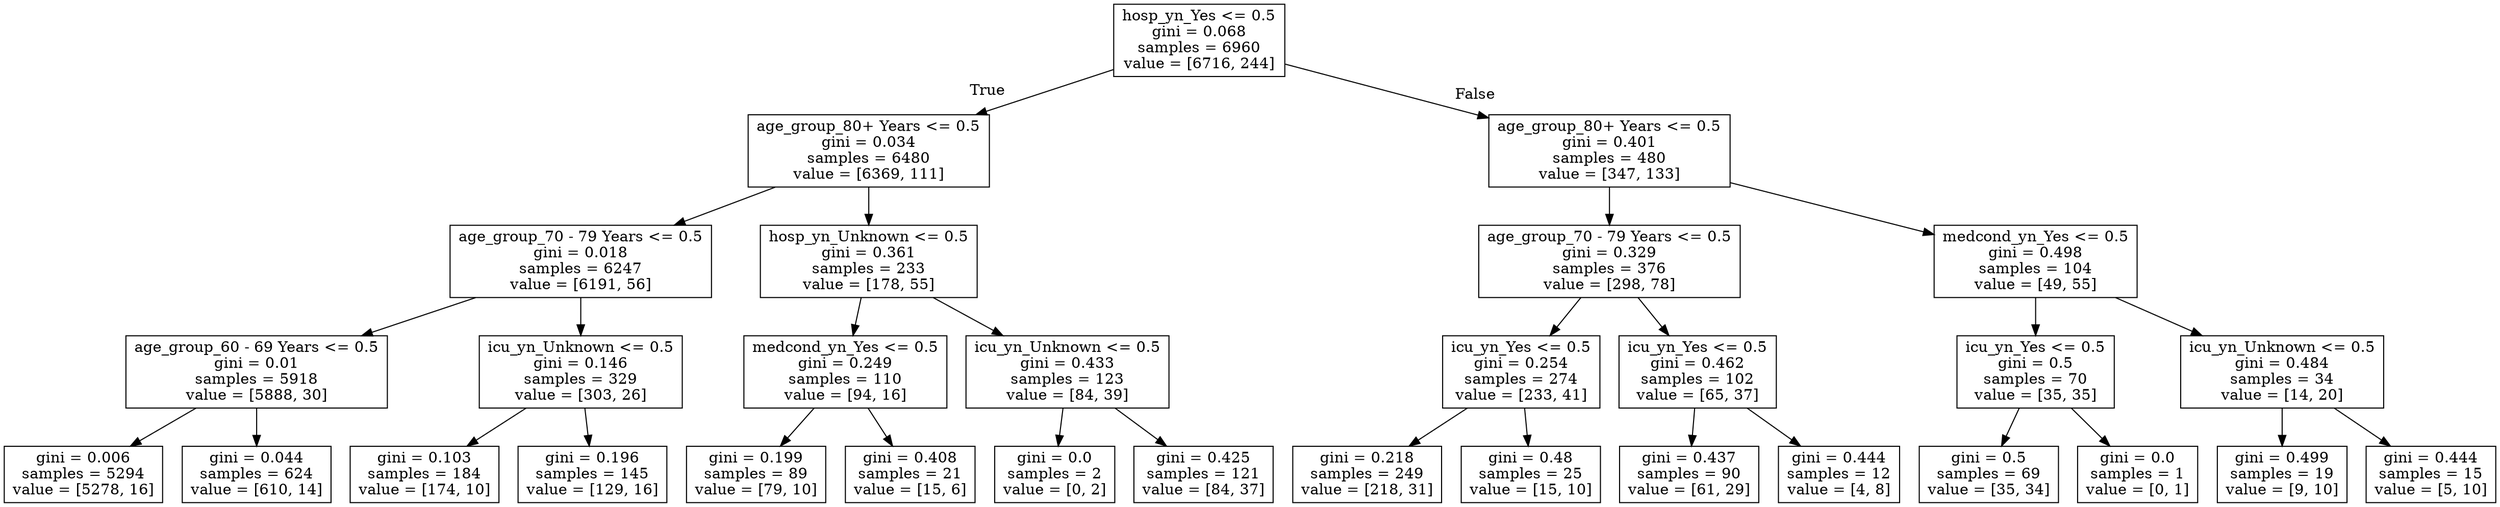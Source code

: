 digraph Tree {
node [shape=box] ;
0 [label="hosp_yn_Yes <= 0.5\ngini = 0.068\nsamples = 6960\nvalue = [6716, 244]"] ;
1 [label="age_group_80+ Years <= 0.5\ngini = 0.034\nsamples = 6480\nvalue = [6369, 111]"] ;
0 -> 1 [labeldistance=2.5, labelangle=45, headlabel="True"] ;
2 [label="age_group_70 - 79 Years <= 0.5\ngini = 0.018\nsamples = 6247\nvalue = [6191, 56]"] ;
1 -> 2 ;
3 [label="age_group_60 - 69 Years <= 0.5\ngini = 0.01\nsamples = 5918\nvalue = [5888, 30]"] ;
2 -> 3 ;
4 [label="gini = 0.006\nsamples = 5294\nvalue = [5278, 16]"] ;
3 -> 4 ;
5 [label="gini = 0.044\nsamples = 624\nvalue = [610, 14]"] ;
3 -> 5 ;
6 [label="icu_yn_Unknown <= 0.5\ngini = 0.146\nsamples = 329\nvalue = [303, 26]"] ;
2 -> 6 ;
7 [label="gini = 0.103\nsamples = 184\nvalue = [174, 10]"] ;
6 -> 7 ;
8 [label="gini = 0.196\nsamples = 145\nvalue = [129, 16]"] ;
6 -> 8 ;
9 [label="hosp_yn_Unknown <= 0.5\ngini = 0.361\nsamples = 233\nvalue = [178, 55]"] ;
1 -> 9 ;
10 [label="medcond_yn_Yes <= 0.5\ngini = 0.249\nsamples = 110\nvalue = [94, 16]"] ;
9 -> 10 ;
11 [label="gini = 0.199\nsamples = 89\nvalue = [79, 10]"] ;
10 -> 11 ;
12 [label="gini = 0.408\nsamples = 21\nvalue = [15, 6]"] ;
10 -> 12 ;
13 [label="icu_yn_Unknown <= 0.5\ngini = 0.433\nsamples = 123\nvalue = [84, 39]"] ;
9 -> 13 ;
14 [label="gini = 0.0\nsamples = 2\nvalue = [0, 2]"] ;
13 -> 14 ;
15 [label="gini = 0.425\nsamples = 121\nvalue = [84, 37]"] ;
13 -> 15 ;
16 [label="age_group_80+ Years <= 0.5\ngini = 0.401\nsamples = 480\nvalue = [347, 133]"] ;
0 -> 16 [labeldistance=2.5, labelangle=-45, headlabel="False"] ;
17 [label="age_group_70 - 79 Years <= 0.5\ngini = 0.329\nsamples = 376\nvalue = [298, 78]"] ;
16 -> 17 ;
18 [label="icu_yn_Yes <= 0.5\ngini = 0.254\nsamples = 274\nvalue = [233, 41]"] ;
17 -> 18 ;
19 [label="gini = 0.218\nsamples = 249\nvalue = [218, 31]"] ;
18 -> 19 ;
20 [label="gini = 0.48\nsamples = 25\nvalue = [15, 10]"] ;
18 -> 20 ;
21 [label="icu_yn_Yes <= 0.5\ngini = 0.462\nsamples = 102\nvalue = [65, 37]"] ;
17 -> 21 ;
22 [label="gini = 0.437\nsamples = 90\nvalue = [61, 29]"] ;
21 -> 22 ;
23 [label="gini = 0.444\nsamples = 12\nvalue = [4, 8]"] ;
21 -> 23 ;
24 [label="medcond_yn_Yes <= 0.5\ngini = 0.498\nsamples = 104\nvalue = [49, 55]"] ;
16 -> 24 ;
25 [label="icu_yn_Yes <= 0.5\ngini = 0.5\nsamples = 70\nvalue = [35, 35]"] ;
24 -> 25 ;
26 [label="gini = 0.5\nsamples = 69\nvalue = [35, 34]"] ;
25 -> 26 ;
27 [label="gini = 0.0\nsamples = 1\nvalue = [0, 1]"] ;
25 -> 27 ;
28 [label="icu_yn_Unknown <= 0.5\ngini = 0.484\nsamples = 34\nvalue = [14, 20]"] ;
24 -> 28 ;
29 [label="gini = 0.499\nsamples = 19\nvalue = [9, 10]"] ;
28 -> 29 ;
30 [label="gini = 0.444\nsamples = 15\nvalue = [5, 10]"] ;
28 -> 30 ;
}
